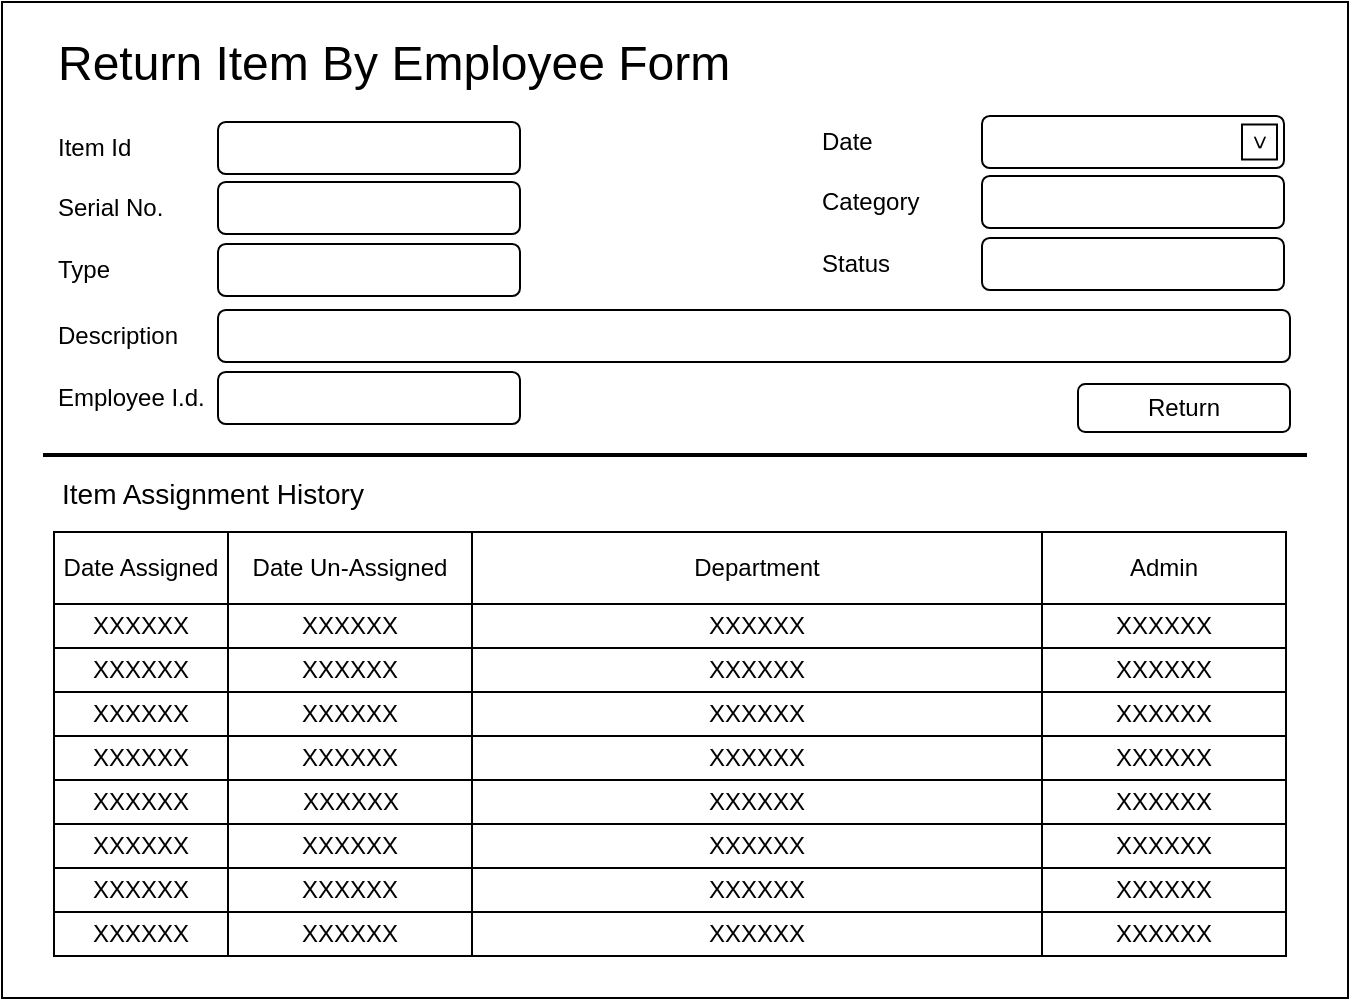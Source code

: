 <mxfile version="12.4.2" type="device" pages="1"><diagram id="nNfNXu-WG19YWjzoa8Jk" name="Page-1"><mxGraphModel dx="1086" dy="494" grid="0" gridSize="10" guides="1" tooltips="1" connect="1" arrows="1" fold="1" page="1" pageScale="1" pageWidth="850" pageHeight="1100" math="0" shadow="0"><root><mxCell id="0"/><mxCell id="1" parent="0"/><mxCell id="N9eJ0ozq8aaQLGvf90bj-3" value="" style="rounded=0;whiteSpace=wrap;html=1;" parent="1" vertex="1"><mxGeometry x="56" y="80" width="673" height="498" as="geometry"/></mxCell><mxCell id="N9eJ0ozq8aaQLGvf90bj-4" value="" style="rounded=1;whiteSpace=wrap;html=1;" parent="1" vertex="1"><mxGeometry x="164" y="140" width="151" height="26" as="geometry"/></mxCell><mxCell id="N9eJ0ozq8aaQLGvf90bj-5" value="Item Id" style="text;html=1;strokeColor=none;fillColor=none;align=left;verticalAlign=middle;whiteSpace=wrap;rounded=0;" parent="1" vertex="1"><mxGeometry x="82" y="143" width="40" height="20" as="geometry"/></mxCell><mxCell id="N9eJ0ozq8aaQLGvf90bj-7" value="Serial No." style="text;html=1;strokeColor=none;fillColor=none;align=left;verticalAlign=middle;whiteSpace=wrap;rounded=0;" parent="1" vertex="1"><mxGeometry x="82" y="173" width="74" height="20" as="geometry"/></mxCell><mxCell id="N9eJ0ozq8aaQLGvf90bj-10" value="" style="rounded=1;whiteSpace=wrap;html=1;" parent="1" vertex="1"><mxGeometry x="164" y="170" width="151" height="26" as="geometry"/></mxCell><mxCell id="N9eJ0ozq8aaQLGvf90bj-11" value="Date" style="text;html=1;strokeColor=none;fillColor=none;align=left;verticalAlign=middle;whiteSpace=wrap;rounded=0;" parent="1" vertex="1"><mxGeometry x="464" y="140" width="40" height="20" as="geometry"/></mxCell><mxCell id="N9eJ0ozq8aaQLGvf90bj-12" value="" style="rounded=1;whiteSpace=wrap;html=1;" parent="1" vertex="1"><mxGeometry x="546" y="137" width="151" height="26" as="geometry"/></mxCell><mxCell id="N9eJ0ozq8aaQLGvf90bj-17" value="Category" style="text;html=1;strokeColor=none;fillColor=none;align=left;verticalAlign=middle;whiteSpace=wrap;rounded=0;" parent="1" vertex="1"><mxGeometry x="464" y="170" width="74" height="20" as="geometry"/></mxCell><mxCell id="N9eJ0ozq8aaQLGvf90bj-18" value="" style="rounded=1;whiteSpace=wrap;html=1;" parent="1" vertex="1"><mxGeometry x="546" y="167" width="151" height="26" as="geometry"/></mxCell><mxCell id="N9eJ0ozq8aaQLGvf90bj-19" value="Type" style="text;html=1;strokeColor=none;fillColor=none;align=left;verticalAlign=middle;whiteSpace=wrap;rounded=0;" parent="1" vertex="1"><mxGeometry x="82" y="204" width="74" height="20" as="geometry"/></mxCell><mxCell id="N9eJ0ozq8aaQLGvf90bj-20" value="" style="rounded=1;whiteSpace=wrap;html=1;" parent="1" vertex="1"><mxGeometry x="164" y="201" width="151" height="26" as="geometry"/></mxCell><mxCell id="N9eJ0ozq8aaQLGvf90bj-21" value="Description" style="text;html=1;strokeColor=none;fillColor=none;align=left;verticalAlign=middle;whiteSpace=wrap;rounded=0;" parent="1" vertex="1"><mxGeometry x="82" y="237" width="74" height="20" as="geometry"/></mxCell><mxCell id="N9eJ0ozq8aaQLGvf90bj-22" value="" style="rounded=1;whiteSpace=wrap;html=1;" parent="1" vertex="1"><mxGeometry x="164" y="234" width="536" height="26" as="geometry"/></mxCell><mxCell id="N9eJ0ozq8aaQLGvf90bj-23" value="Status" style="text;html=1;strokeColor=none;fillColor=none;align=left;verticalAlign=middle;whiteSpace=wrap;rounded=0;" parent="1" vertex="1"><mxGeometry x="464" y="201" width="74" height="20" as="geometry"/></mxCell><mxCell id="N9eJ0ozq8aaQLGvf90bj-24" value="" style="rounded=1;whiteSpace=wrap;html=1;" parent="1" vertex="1"><mxGeometry x="546" y="198" width="151" height="26" as="geometry"/></mxCell><mxCell id="N9eJ0ozq8aaQLGvf90bj-25" value="&amp;gt;" style="whiteSpace=wrap;html=1;aspect=fixed;align=center;rotation=90;" parent="1" vertex="1"><mxGeometry x="676" y="141.25" width="17.5" height="17.5" as="geometry"/></mxCell><mxCell id="N9eJ0ozq8aaQLGvf90bj-27" value="Return" style="rounded=1;whiteSpace=wrap;html=1;" parent="1" vertex="1"><mxGeometry x="594" y="271" width="106" height="24" as="geometry"/></mxCell><mxCell id="N9eJ0ozq8aaQLGvf90bj-30" value="" style="rounded=0;whiteSpace=wrap;html=1;" parent="1" vertex="1"><mxGeometry x="77" y="306" width="631" height="1" as="geometry"/></mxCell><mxCell id="N9eJ0ozq8aaQLGvf90bj-31" value="&lt;font style=&quot;font-size: 24px&quot;&gt;Return Item By Employee Form&lt;/font&gt;" style="text;html=1;strokeColor=none;fillColor=none;align=left;verticalAlign=middle;whiteSpace=wrap;rounded=0;" parent="1" vertex="1"><mxGeometry x="82" y="101" width="438" height="20" as="geometry"/></mxCell><mxCell id="N9eJ0ozq8aaQLGvf90bj-32" value="&lt;font style=&quot;font-size: 14px&quot;&gt;Item Assignment History&lt;/font&gt;" style="text;html=1;strokeColor=none;fillColor=none;align=left;verticalAlign=middle;whiteSpace=wrap;rounded=0;" parent="1" vertex="1"><mxGeometry x="84" y="316" width="416" height="20" as="geometry"/></mxCell><mxCell id="N9eJ0ozq8aaQLGvf90bj-34" value="Date Assigned" style="rounded=0;whiteSpace=wrap;html=1;" parent="1" vertex="1"><mxGeometry x="82" y="345" width="87" height="36" as="geometry"/></mxCell><mxCell id="N9eJ0ozq8aaQLGvf90bj-35" value="Date Un-Assigned" style="rounded=0;whiteSpace=wrap;html=1;" parent="1" vertex="1"><mxGeometry x="169" y="345" width="122" height="36" as="geometry"/></mxCell><mxCell id="N9eJ0ozq8aaQLGvf90bj-37" value="Department" style="rounded=0;whiteSpace=wrap;html=1;" parent="1" vertex="1"><mxGeometry x="291" y="345" width="285" height="36" as="geometry"/></mxCell><mxCell id="N9eJ0ozq8aaQLGvf90bj-40" value="Admin" style="rounded=0;whiteSpace=wrap;html=1;" parent="1" vertex="1"><mxGeometry x="576" y="345" width="122" height="36" as="geometry"/></mxCell><mxCell id="N9eJ0ozq8aaQLGvf90bj-41" value="XXXXXX" style="rounded=0;whiteSpace=wrap;html=1;" parent="1" vertex="1"><mxGeometry x="82" y="381" width="87" height="22" as="geometry"/></mxCell><mxCell id="N9eJ0ozq8aaQLGvf90bj-42" value="XXXXXX" style="rounded=0;whiteSpace=wrap;html=1;" parent="1" vertex="1"><mxGeometry x="169" y="381" width="122" height="22" as="geometry"/></mxCell><mxCell id="N9eJ0ozq8aaQLGvf90bj-44" value="XXXXXX" style="rounded=0;whiteSpace=wrap;html=1;" parent="1" vertex="1"><mxGeometry x="291" y="381" width="285" height="22" as="geometry"/></mxCell><mxCell id="N9eJ0ozq8aaQLGvf90bj-46" value="XXXXXX" style="rounded=0;whiteSpace=wrap;html=1;" parent="1" vertex="1"><mxGeometry x="576" y="381" width="122" height="22" as="geometry"/></mxCell><mxCell id="N9eJ0ozq8aaQLGvf90bj-47" value="XXXXXX" style="rounded=0;whiteSpace=wrap;html=1;" parent="1" vertex="1"><mxGeometry x="82" y="403" width="87" height="22" as="geometry"/></mxCell><mxCell id="N9eJ0ozq8aaQLGvf90bj-48" value="XXXXXX" style="rounded=0;whiteSpace=wrap;html=1;" parent="1" vertex="1"><mxGeometry x="169" y="403" width="122" height="22" as="geometry"/></mxCell><mxCell id="N9eJ0ozq8aaQLGvf90bj-50" value="XXXXXX" style="rounded=0;whiteSpace=wrap;html=1;" parent="1" vertex="1"><mxGeometry x="291" y="403" width="285" height="22" as="geometry"/></mxCell><mxCell id="N9eJ0ozq8aaQLGvf90bj-52" value="XXXXXX" style="rounded=0;whiteSpace=wrap;html=1;" parent="1" vertex="1"><mxGeometry x="576" y="403" width="122" height="22" as="geometry"/></mxCell><mxCell id="N9eJ0ozq8aaQLGvf90bj-53" value="XXXXXX" style="rounded=0;whiteSpace=wrap;html=1;" parent="1" vertex="1"><mxGeometry x="82" y="425" width="87" height="22" as="geometry"/></mxCell><mxCell id="N9eJ0ozq8aaQLGvf90bj-54" value="XXXXXX" style="rounded=0;whiteSpace=wrap;html=1;" parent="1" vertex="1"><mxGeometry x="169" y="425" width="122" height="22" as="geometry"/></mxCell><mxCell id="N9eJ0ozq8aaQLGvf90bj-56" value="XXXXXX" style="rounded=0;whiteSpace=wrap;html=1;" parent="1" vertex="1"><mxGeometry x="291" y="425" width="285" height="22" as="geometry"/></mxCell><mxCell id="N9eJ0ozq8aaQLGvf90bj-58" value="XXXXXX" style="rounded=0;whiteSpace=wrap;html=1;" parent="1" vertex="1"><mxGeometry x="576" y="425" width="122" height="22" as="geometry"/></mxCell><mxCell id="N9eJ0ozq8aaQLGvf90bj-71" value="XXXXXX" style="rounded=0;whiteSpace=wrap;html=1;" parent="1" vertex="1"><mxGeometry x="82" y="447" width="87" height="22" as="geometry"/></mxCell><mxCell id="N9eJ0ozq8aaQLGvf90bj-72" value="XXXXXX" style="rounded=0;whiteSpace=wrap;html=1;" parent="1" vertex="1"><mxGeometry x="169" y="447" width="122" height="22" as="geometry"/></mxCell><mxCell id="N9eJ0ozq8aaQLGvf90bj-74" value="XXXXXX" style="rounded=0;whiteSpace=wrap;html=1;" parent="1" vertex="1"><mxGeometry x="291" y="447" width="285" height="22" as="geometry"/></mxCell><mxCell id="N9eJ0ozq8aaQLGvf90bj-76" value="XXXXXX" style="rounded=0;whiteSpace=wrap;html=1;" parent="1" vertex="1"><mxGeometry x="576" y="447" width="122" height="22" as="geometry"/></mxCell><mxCell id="N9eJ0ozq8aaQLGvf90bj-77" value="XXXXXX" style="rounded=0;whiteSpace=wrap;html=1;" parent="1" vertex="1"><mxGeometry x="82" y="469" width="87" height="22" as="geometry"/></mxCell><mxCell id="N9eJ0ozq8aaQLGvf90bj-78" value="XXXXXX" style="rounded=0;whiteSpace=wrap;html=1;" parent="1" vertex="1"><mxGeometry x="169" y="469" width="123" height="22" as="geometry"/></mxCell><mxCell id="N9eJ0ozq8aaQLGvf90bj-80" value="XXXXXX" style="rounded=0;whiteSpace=wrap;html=1;" parent="1" vertex="1"><mxGeometry x="291" y="469" width="285" height="22" as="geometry"/></mxCell><mxCell id="N9eJ0ozq8aaQLGvf90bj-82" value="XXXXXX" style="rounded=0;whiteSpace=wrap;html=1;" parent="1" vertex="1"><mxGeometry x="576" y="469" width="122" height="22" as="geometry"/></mxCell><mxCell id="N9eJ0ozq8aaQLGvf90bj-83" value="XXXXXX" style="rounded=0;whiteSpace=wrap;html=1;" parent="1" vertex="1"><mxGeometry x="82" y="491" width="87" height="22" as="geometry"/></mxCell><mxCell id="N9eJ0ozq8aaQLGvf90bj-84" value="XXXXXX" style="rounded=0;whiteSpace=wrap;html=1;" parent="1" vertex="1"><mxGeometry x="169" y="491" width="122" height="22" as="geometry"/></mxCell><mxCell id="N9eJ0ozq8aaQLGvf90bj-86" value="XXXXXX" style="rounded=0;whiteSpace=wrap;html=1;" parent="1" vertex="1"><mxGeometry x="291" y="491" width="285" height="22" as="geometry"/></mxCell><mxCell id="N9eJ0ozq8aaQLGvf90bj-88" value="XXXXXX" style="rounded=0;whiteSpace=wrap;html=1;" parent="1" vertex="1"><mxGeometry x="576" y="491" width="122" height="22" as="geometry"/></mxCell><mxCell id="N9eJ0ozq8aaQLGvf90bj-89" value="XXXXXX" style="rounded=0;whiteSpace=wrap;html=1;" parent="1" vertex="1"><mxGeometry x="82" y="513" width="87" height="22" as="geometry"/></mxCell><mxCell id="N9eJ0ozq8aaQLGvf90bj-90" value="XXXXXX" style="rounded=0;whiteSpace=wrap;html=1;" parent="1" vertex="1"><mxGeometry x="169" y="513" width="122" height="22" as="geometry"/></mxCell><mxCell id="N9eJ0ozq8aaQLGvf90bj-92" value="XXXXXX" style="rounded=0;whiteSpace=wrap;html=1;" parent="1" vertex="1"><mxGeometry x="291" y="513" width="285" height="22" as="geometry"/></mxCell><mxCell id="N9eJ0ozq8aaQLGvf90bj-94" value="XXXXXX" style="rounded=0;whiteSpace=wrap;html=1;" parent="1" vertex="1"><mxGeometry x="576" y="513" width="122" height="22" as="geometry"/></mxCell><mxCell id="N9eJ0ozq8aaQLGvf90bj-101" value="XXXXXX" style="rounded=0;whiteSpace=wrap;html=1;" parent="1" vertex="1"><mxGeometry x="82" y="535" width="87" height="22" as="geometry"/></mxCell><mxCell id="N9eJ0ozq8aaQLGvf90bj-102" value="XXXXXX" style="rounded=0;whiteSpace=wrap;html=1;" parent="1" vertex="1"><mxGeometry x="169" y="535" width="122" height="22" as="geometry"/></mxCell><mxCell id="N9eJ0ozq8aaQLGvf90bj-104" value="XXXXXX" style="rounded=0;whiteSpace=wrap;html=1;" parent="1" vertex="1"><mxGeometry x="291" y="535" width="285" height="22" as="geometry"/></mxCell><mxCell id="N9eJ0ozq8aaQLGvf90bj-106" value="XXXXXX" style="rounded=0;whiteSpace=wrap;html=1;" parent="1" vertex="1"><mxGeometry x="576" y="535" width="122" height="22" as="geometry"/></mxCell><mxCell id="3vXd6yUN8uZz8PY4INLZ-1" value="Employee I.d." style="text;html=1;strokeColor=none;fillColor=none;align=left;verticalAlign=middle;whiteSpace=wrap;rounded=0;" parent="1" vertex="1"><mxGeometry x="82" y="268" width="77" height="20" as="geometry"/></mxCell><mxCell id="3vXd6yUN8uZz8PY4INLZ-2" value="" style="rounded=1;whiteSpace=wrap;html=1;" parent="1" vertex="1"><mxGeometry x="164" y="265" width="151" height="26" as="geometry"/></mxCell></root></mxGraphModel></diagram></mxfile>